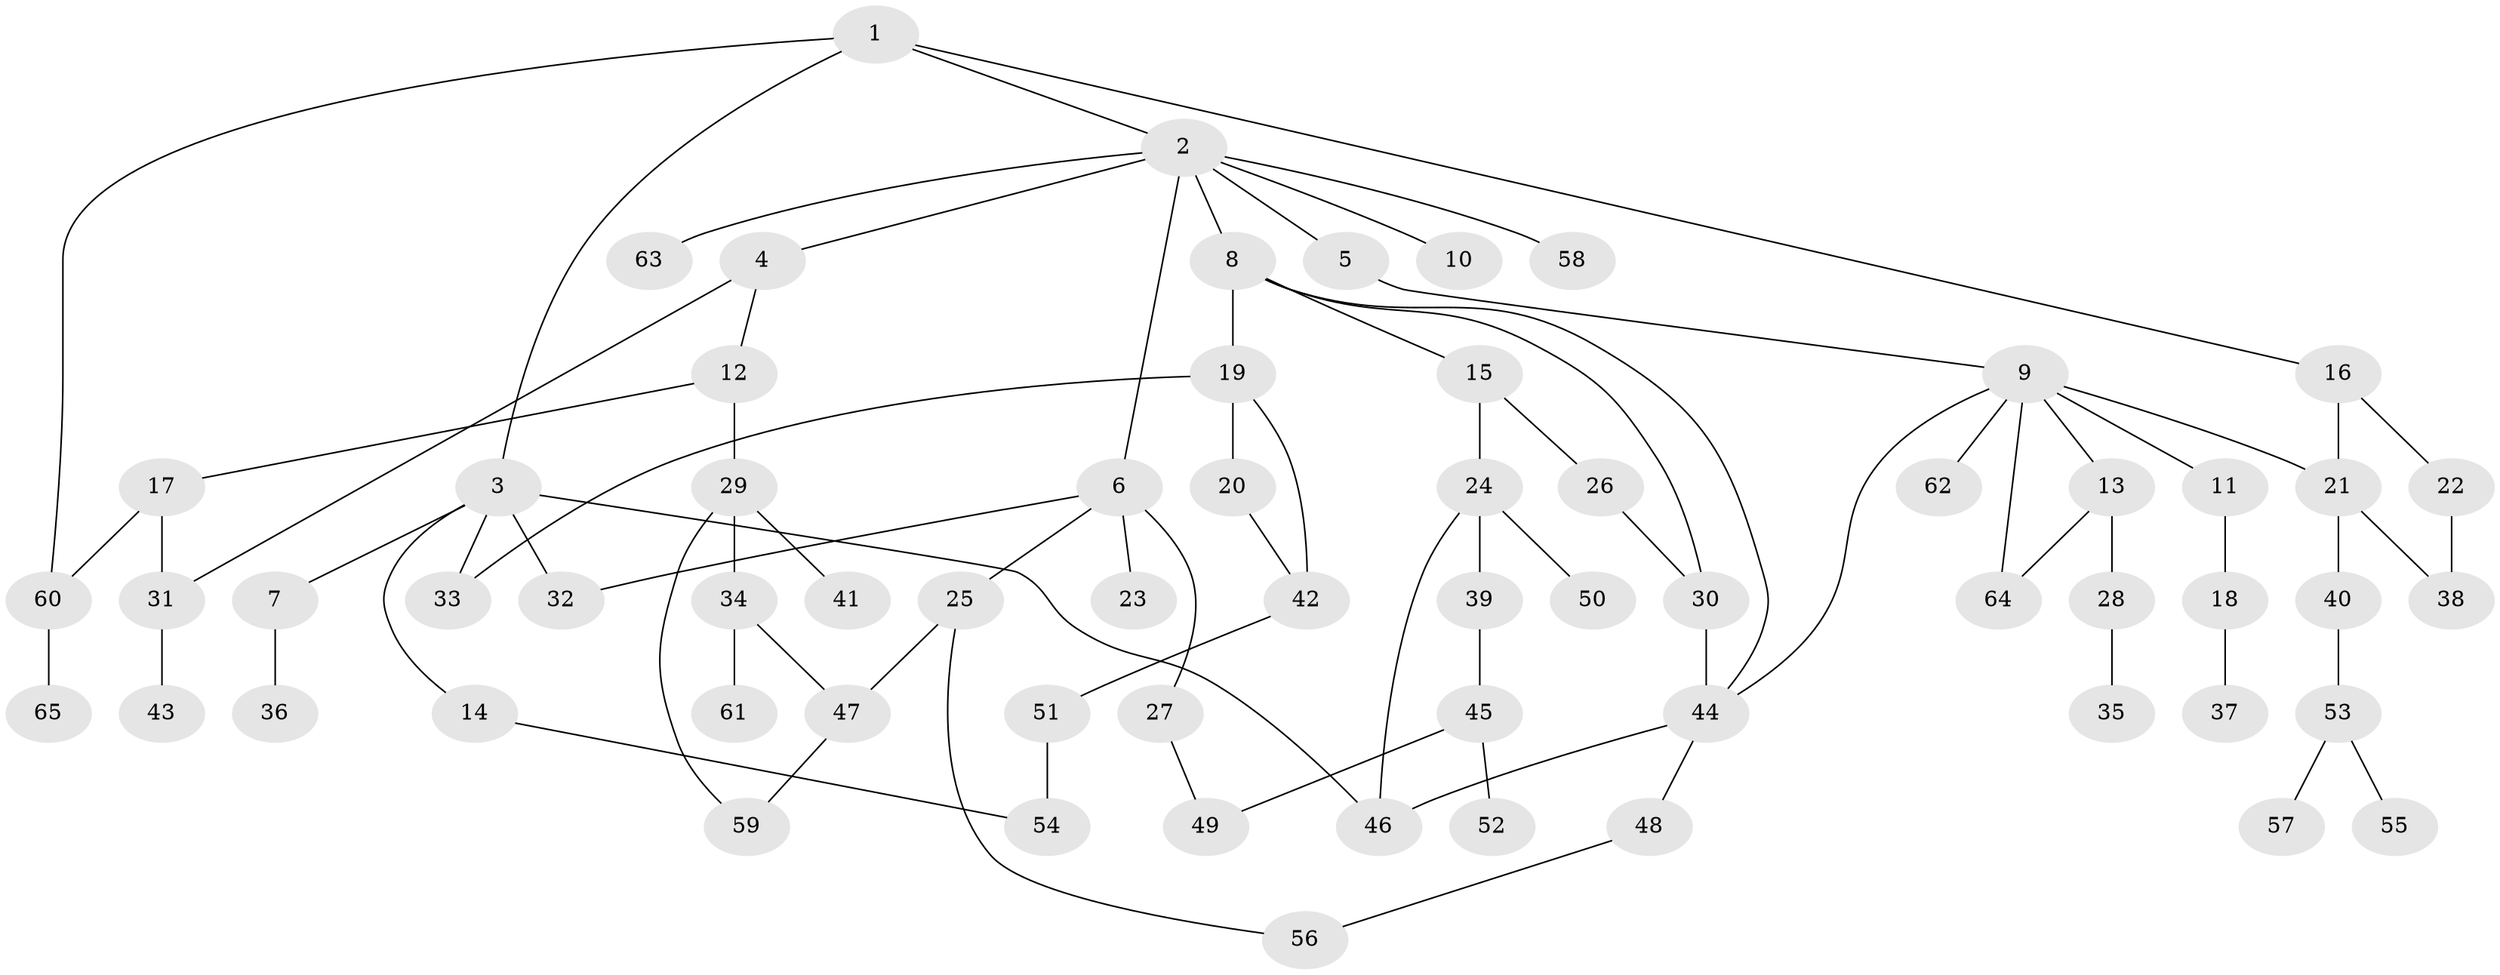 // coarse degree distribution, {7: 0.02564102564102564, 8: 0.02564102564102564, 6: 0.05128205128205128, 4: 0.02564102564102564, 2: 0.38461538461538464, 5: 0.02564102564102564, 9: 0.02564102564102564, 1: 0.28205128205128205, 3: 0.15384615384615385}
// Generated by graph-tools (version 1.1) at 2025/16/03/04/25 18:16:55]
// undirected, 65 vertices, 82 edges
graph export_dot {
graph [start="1"]
  node [color=gray90,style=filled];
  1;
  2;
  3;
  4;
  5;
  6;
  7;
  8;
  9;
  10;
  11;
  12;
  13;
  14;
  15;
  16;
  17;
  18;
  19;
  20;
  21;
  22;
  23;
  24;
  25;
  26;
  27;
  28;
  29;
  30;
  31;
  32;
  33;
  34;
  35;
  36;
  37;
  38;
  39;
  40;
  41;
  42;
  43;
  44;
  45;
  46;
  47;
  48;
  49;
  50;
  51;
  52;
  53;
  54;
  55;
  56;
  57;
  58;
  59;
  60;
  61;
  62;
  63;
  64;
  65;
  1 -- 2;
  1 -- 3;
  1 -- 16;
  1 -- 60;
  2 -- 4;
  2 -- 5;
  2 -- 6;
  2 -- 8;
  2 -- 10;
  2 -- 58;
  2 -- 63;
  3 -- 7;
  3 -- 14;
  3 -- 33;
  3 -- 32;
  3 -- 46;
  4 -- 12;
  4 -- 31;
  5 -- 9;
  6 -- 23;
  6 -- 25;
  6 -- 27;
  6 -- 32;
  7 -- 36;
  8 -- 15;
  8 -- 19;
  8 -- 44;
  8 -- 30;
  9 -- 11;
  9 -- 13;
  9 -- 21;
  9 -- 62;
  9 -- 64;
  9 -- 44;
  11 -- 18;
  12 -- 17;
  12 -- 29;
  13 -- 28;
  13 -- 64;
  14 -- 54;
  15 -- 24;
  15 -- 26;
  16 -- 22;
  16 -- 21;
  17 -- 60;
  17 -- 31;
  18 -- 37;
  19 -- 20;
  19 -- 42;
  19 -- 33;
  20 -- 42;
  21 -- 40;
  21 -- 38;
  22 -- 38;
  24 -- 39;
  24 -- 46;
  24 -- 50;
  25 -- 47;
  25 -- 56;
  26 -- 30;
  27 -- 49;
  28 -- 35;
  29 -- 34;
  29 -- 41;
  29 -- 59;
  30 -- 44;
  31 -- 43;
  34 -- 47;
  34 -- 61;
  39 -- 45;
  40 -- 53;
  42 -- 51;
  44 -- 48;
  44 -- 46;
  45 -- 52;
  45 -- 49;
  47 -- 59;
  48 -- 56;
  51 -- 54;
  53 -- 55;
  53 -- 57;
  60 -- 65;
}
